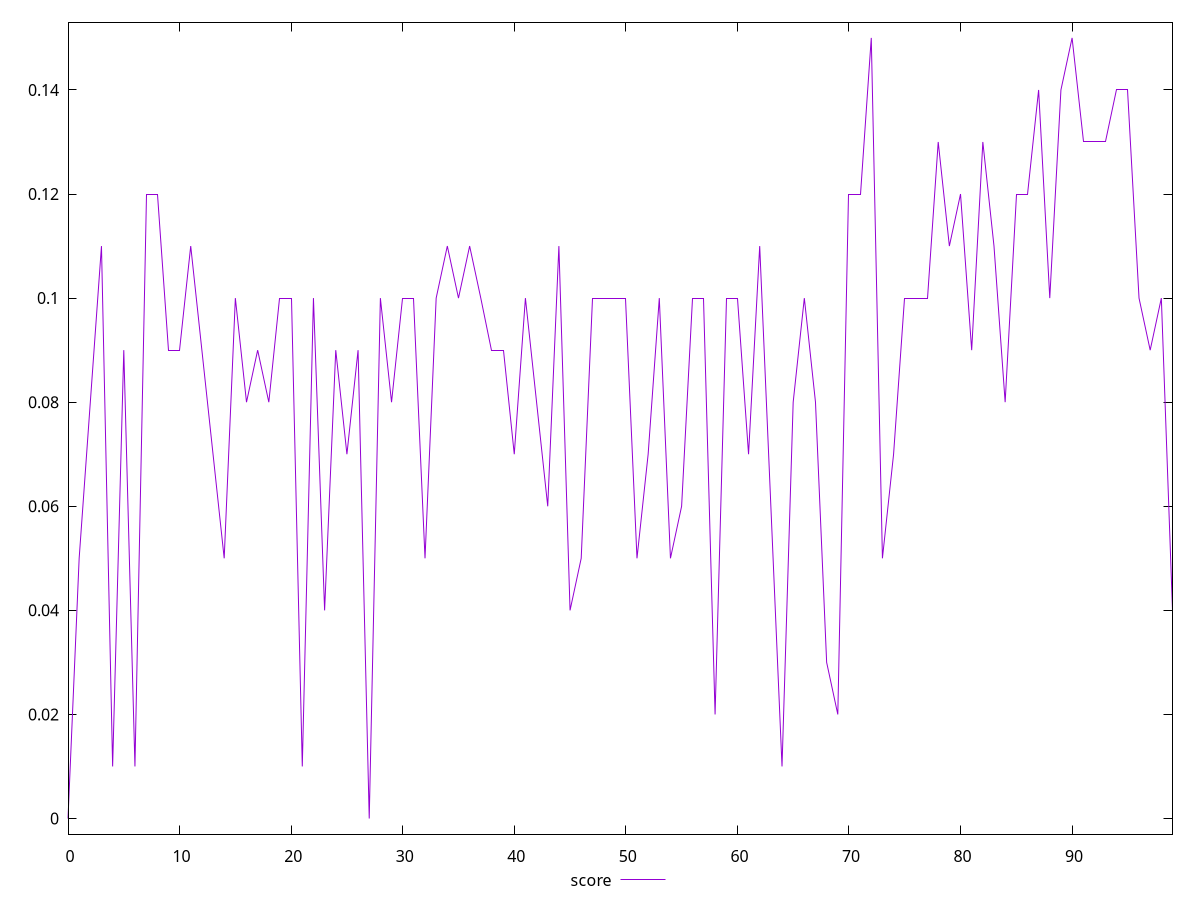 reset

$score <<EOF
0 0
1 0.05
2 0.08
3 0.11
4 0.01
5 0.09
6 0.01
7 0.12
8 0.12
9 0.09
10 0.09
11 0.11
12 0.09
13 0.07
14 0.05
15 0.1
16 0.08
17 0.09
18 0.08
19 0.1
20 0.1
21 0.01
22 0.1
23 0.04
24 0.09
25 0.07
26 0.09
27 0
28 0.1
29 0.08
30 0.1
31 0.1
32 0.05
33 0.1
34 0.11
35 0.1
36 0.11
37 0.1
38 0.09
39 0.09
40 0.07
41 0.1
42 0.08
43 0.06
44 0.11
45 0.04
46 0.05
47 0.1
48 0.1
49 0.1
50 0.1
51 0.05
52 0.07
53 0.1
54 0.05
55 0.06
56 0.1
57 0.1
58 0.02
59 0.1
60 0.1
61 0.07
62 0.11
63 0.06
64 0.01
65 0.08
66 0.1
67 0.08
68 0.03
69 0.02
70 0.12
71 0.12
72 0.15
73 0.05
74 0.07
75 0.1
76 0.1
77 0.1
78 0.13
79 0.11
80 0.12
81 0.09
82 0.13
83 0.11
84 0.08
85 0.12
86 0.12
87 0.14
88 0.1
89 0.14
90 0.15
91 0.13
92 0.13
93 0.13
94 0.14
95 0.14
96 0.1
97 0.09
98 0.1
99 0.04
EOF

set key outside below
set xrange [0:99]
set yrange [-0.003:0.153]
set trange [-0.003:0.153]
set terminal svg size 640, 500 enhanced background rgb 'white'
set output "reprap/max-potential-fid/samples/pages/score/values.svg"

plot $score title "score" with line

reset
